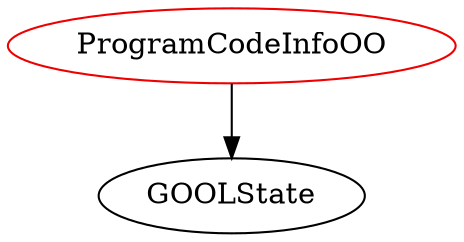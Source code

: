 digraph programcodeinfooo{
ProgramCodeInfoOO	[shape=oval, color=red2, label="ProgramCodeInfoOO"];
ProgramCodeInfoOO -> GOOLState;
}
